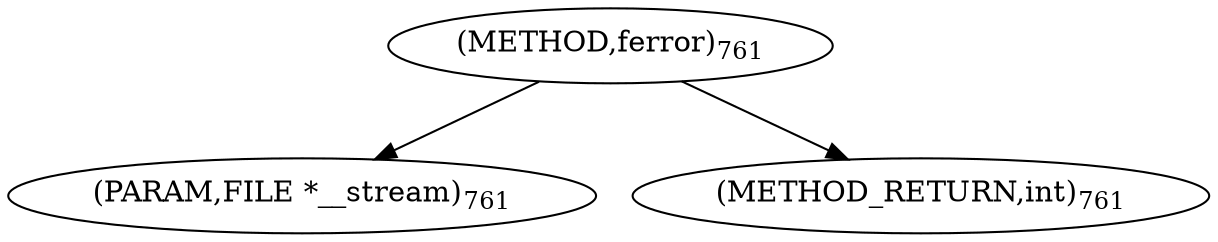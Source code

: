 digraph "ferror" {  
"73907" [label = <(METHOD,ferror)<SUB>761</SUB>> ]
"73908" [label = <(PARAM,FILE *__stream)<SUB>761</SUB>> ]
"73909" [label = <(METHOD_RETURN,int)<SUB>761</SUB>> ]
  "73907" -> "73908" 
  "73907" -> "73909" 
}
